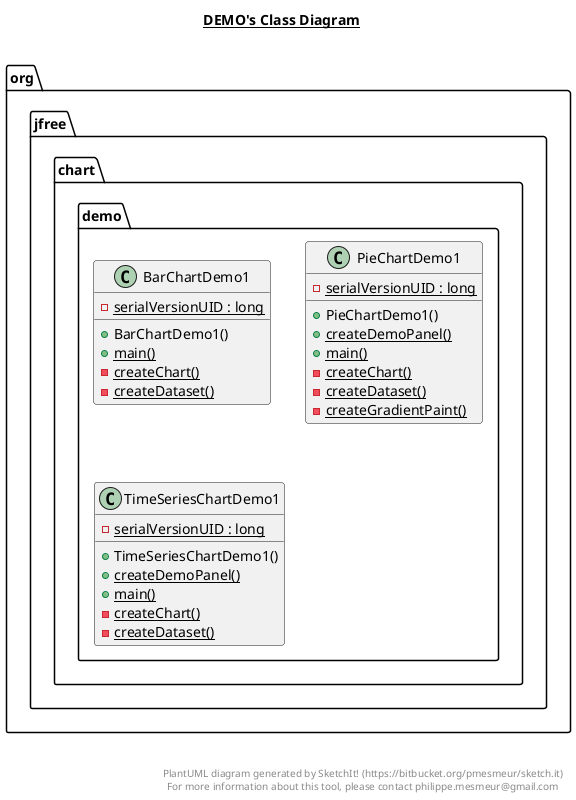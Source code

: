 @startuml

title __DEMO's Class Diagram__\n

  namespace org.jfree.chart {
    namespace demo {
      class org.jfree.chart.demo.BarChartDemo1 {
          {static} - serialVersionUID : long
          + BarChartDemo1()
          {static} + main()
          {static} - createChart()
          {static} - createDataset()
      }
    }
  }
  

  namespace org.jfree.chart {
    namespace demo {
      class org.jfree.chart.demo.PieChartDemo1 {
          {static} - serialVersionUID : long
          + PieChartDemo1()
          {static} + createDemoPanel()
          {static} + main()
          {static} - createChart()
          {static} - createDataset()
          {static} - createGradientPaint()
      }
    }
  }
  

  namespace org.jfree.chart {
    namespace demo {
      class org.jfree.chart.demo.TimeSeriesChartDemo1 {
          {static} - serialVersionUID : long
          + TimeSeriesChartDemo1()
          {static} + createDemoPanel()
          {static} + main()
          {static} - createChart()
          {static} - createDataset()
      }
    }
  }
  



right footer


PlantUML diagram generated by SketchIt! (https://bitbucket.org/pmesmeur/sketch.it)
For more information about this tool, please contact philippe.mesmeur@gmail.com
endfooter

@enduml
